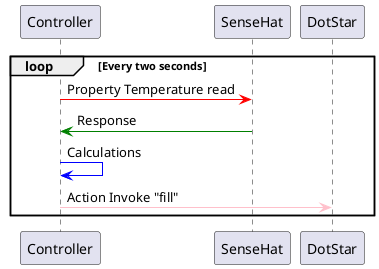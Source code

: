 @startuml

loop Every two seconds
	    
    Controller -[#red]> SenseHat: Property Temperature read
    Controller <-[#green] SenseHat: Response
    Controller [#blue]-> Controller: Calculations
    Controller [#pink]-> DotStar: Action Invoke "fill"

end




@enduml